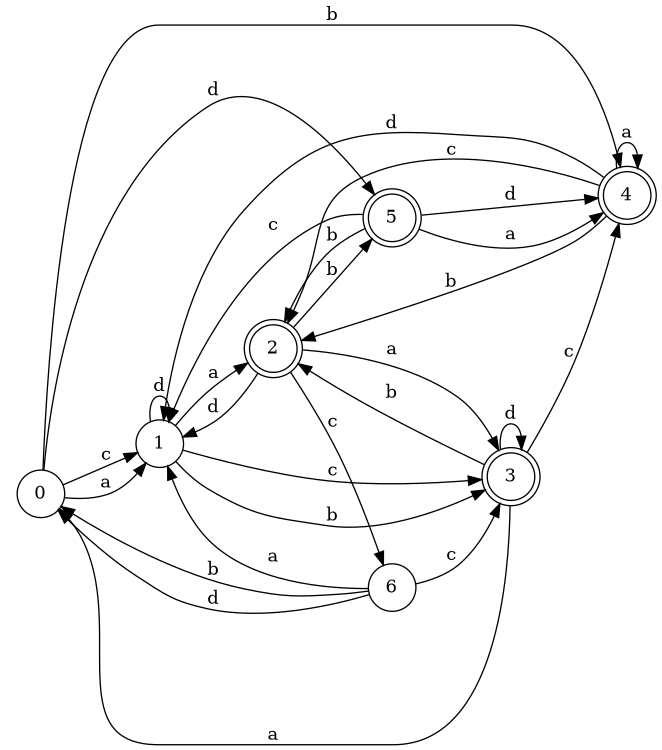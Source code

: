 digraph n6_3 {
__start0 [label="" shape="none"];

rankdir=LR;
size="8,5";

s0 [style="filled", color="black", fillcolor="white" shape="circle", label="0"];
s1 [style="filled", color="black", fillcolor="white" shape="circle", label="1"];
s2 [style="rounded,filled", color="black", fillcolor="white" shape="doublecircle", label="2"];
s3 [style="rounded,filled", color="black", fillcolor="white" shape="doublecircle", label="3"];
s4 [style="rounded,filled", color="black", fillcolor="white" shape="doublecircle", label="4"];
s5 [style="rounded,filled", color="black", fillcolor="white" shape="doublecircle", label="5"];
s6 [style="filled", color="black", fillcolor="white" shape="circle", label="6"];
s0 -> s1 [label="a"];
s0 -> s4 [label="b"];
s0 -> s1 [label="c"];
s0 -> s5 [label="d"];
s1 -> s2 [label="a"];
s1 -> s3 [label="b"];
s1 -> s3 [label="c"];
s1 -> s1 [label="d"];
s2 -> s3 [label="a"];
s2 -> s5 [label="b"];
s2 -> s6 [label="c"];
s2 -> s1 [label="d"];
s3 -> s0 [label="a"];
s3 -> s2 [label="b"];
s3 -> s4 [label="c"];
s3 -> s3 [label="d"];
s4 -> s4 [label="a"];
s4 -> s2 [label="b"];
s4 -> s2 [label="c"];
s4 -> s1 [label="d"];
s5 -> s4 [label="a"];
s5 -> s2 [label="b"];
s5 -> s1 [label="c"];
s5 -> s4 [label="d"];
s6 -> s1 [label="a"];
s6 -> s0 [label="b"];
s6 -> s3 [label="c"];
s6 -> s0 [label="d"];

}